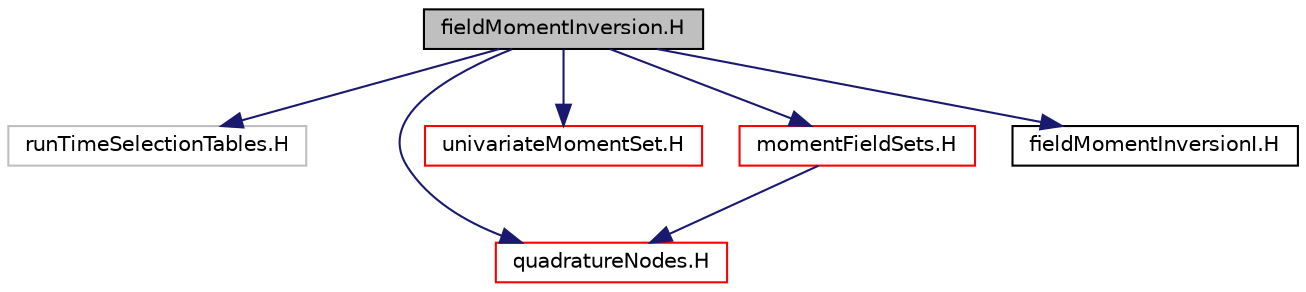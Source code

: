digraph "fieldMomentInversion.H"
{
  bgcolor="transparent";
  edge [fontname="Helvetica",fontsize="10",labelfontname="Helvetica",labelfontsize="10"];
  node [fontname="Helvetica",fontsize="10",shape=record];
  Node1 [label="fieldMomentInversion.H",height=0.2,width=0.4,color="black", fillcolor="grey75", style="filled", fontcolor="black"];
  Node1 -> Node2 [color="midnightblue",fontsize="10",style="solid",fontname="Helvetica"];
  Node2 [label="runTimeSelectionTables.H",height=0.2,width=0.4,color="grey75"];
  Node1 -> Node3 [color="midnightblue",fontsize="10",style="solid",fontname="Helvetica"];
  Node3 [label="quadratureNodes.H",height=0.2,width=0.4,color="red",URL="$a00620.html"];
  Node1 -> Node4 [color="midnightblue",fontsize="10",style="solid",fontname="Helvetica"];
  Node4 [label="univariateMomentSet.H",height=0.2,width=0.4,color="red",URL="$a00689.html"];
  Node1 -> Node5 [color="midnightblue",fontsize="10",style="solid",fontname="Helvetica"];
  Node5 [label="momentFieldSets.H",height=0.2,width=0.4,color="red",URL="$a00481.html"];
  Node5 -> Node3 [color="midnightblue",fontsize="10",style="solid",fontname="Helvetica"];
  Node1 -> Node6 [color="midnightblue",fontsize="10",style="solid",fontname="Helvetica"];
  Node6 [label="fieldMomentInversionI.H",height=0.2,width=0.4,color="black",URL="$a00366.html"];
}
